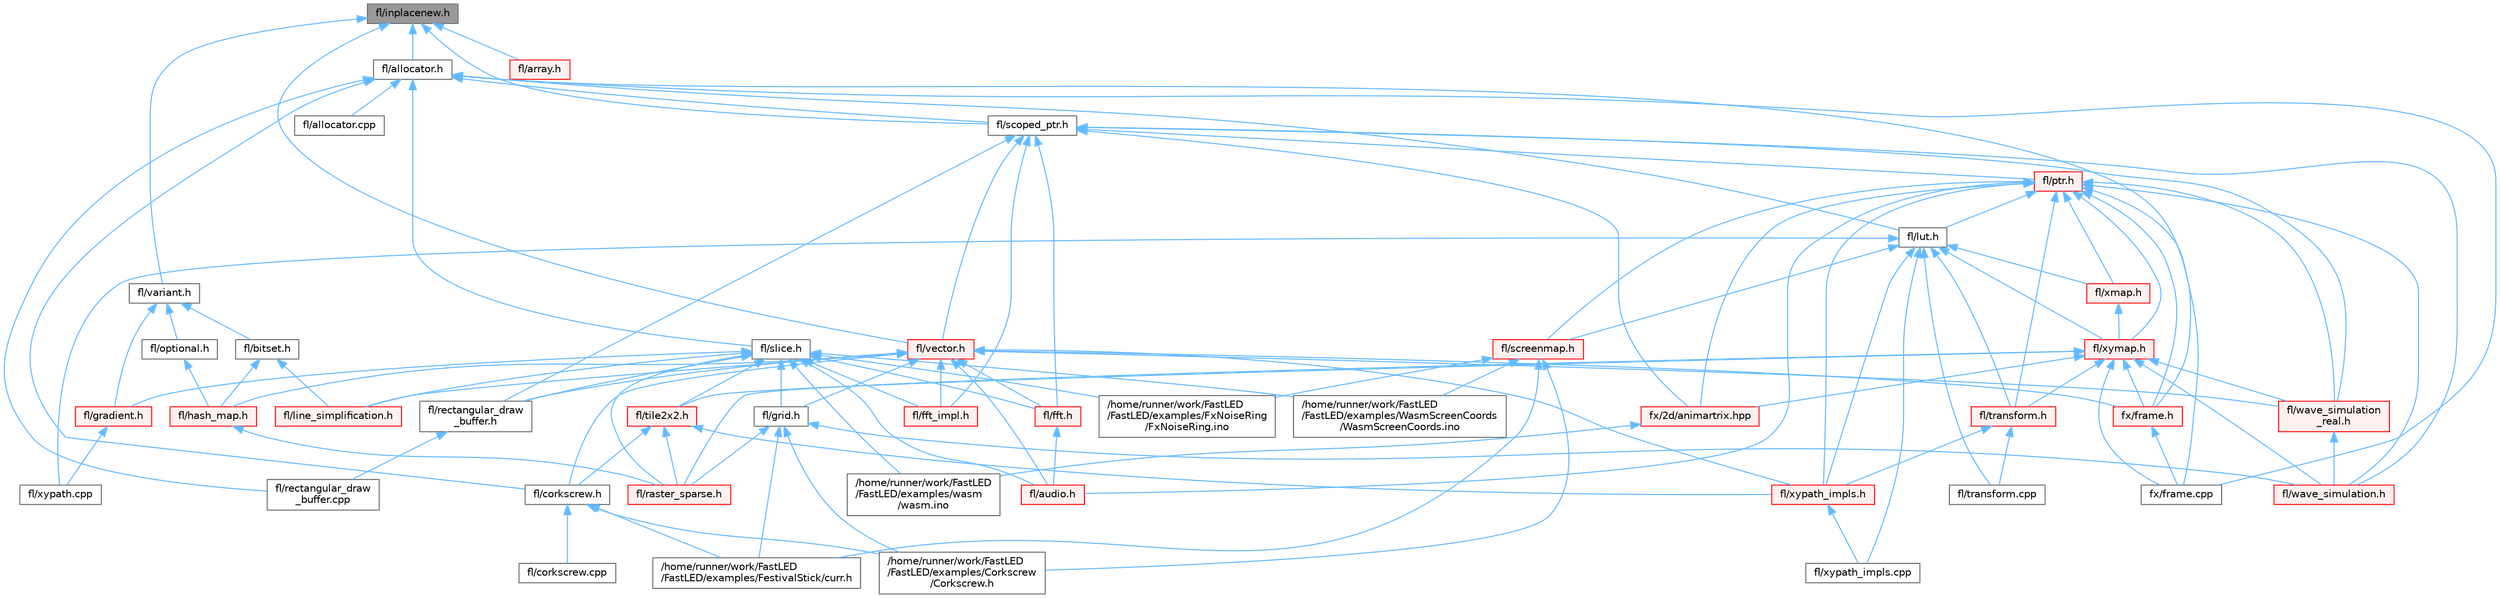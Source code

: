 digraph "fl/inplacenew.h"
{
 // INTERACTIVE_SVG=YES
 // LATEX_PDF_SIZE
  bgcolor="transparent";
  edge [fontname=Helvetica,fontsize=10,labelfontname=Helvetica,labelfontsize=10];
  node [fontname=Helvetica,fontsize=10,shape=box,height=0.2,width=0.4];
  Node1 [id="Node000001",label="fl/inplacenew.h",height=0.2,width=0.4,color="gray40", fillcolor="grey60", style="filled", fontcolor="black",tooltip=" "];
  Node1 -> Node2 [id="edge1_Node000001_Node000002",dir="back",color="steelblue1",style="solid",tooltip=" "];
  Node2 [id="Node000002",label="fl/allocator.h",height=0.2,width=0.4,color="grey40", fillcolor="white", style="filled",URL="$da/da9/allocator_8h.html",tooltip=" "];
  Node2 -> Node3 [id="edge2_Node000002_Node000003",dir="back",color="steelblue1",style="solid",tooltip=" "];
  Node3 [id="Node000003",label="fl/allocator.cpp",height=0.2,width=0.4,color="grey40", fillcolor="white", style="filled",URL="$d6/d89/allocator_8cpp.html",tooltip=" "];
  Node2 -> Node4 [id="edge3_Node000002_Node000004",dir="back",color="steelblue1",style="solid",tooltip=" "];
  Node4 [id="Node000004",label="fl/corkscrew.h",height=0.2,width=0.4,color="grey40", fillcolor="white", style="filled",URL="$d1/dd4/src_2fl_2corkscrew_8h.html",tooltip="Corkscrew projection utilities."];
  Node4 -> Node5 [id="edge4_Node000004_Node000005",dir="back",color="steelblue1",style="solid",tooltip=" "];
  Node5 [id="Node000005",label="/home/runner/work/FastLED\l/FastLED/examples/Corkscrew\l/Corkscrew.h",height=0.2,width=0.4,color="grey40", fillcolor="white", style="filled",URL="$df/d40/examples_2_corkscrew_2corkscrew_8h.html",tooltip=" "];
  Node4 -> Node6 [id="edge5_Node000004_Node000006",dir="back",color="steelblue1",style="solid",tooltip=" "];
  Node6 [id="Node000006",label="/home/runner/work/FastLED\l/FastLED/examples/FestivalStick/curr.h",height=0.2,width=0.4,color="grey40", fillcolor="white", style="filled",URL="$d4/d06/curr_8h.html",tooltip=" "];
  Node4 -> Node7 [id="edge6_Node000004_Node000007",dir="back",color="steelblue1",style="solid",tooltip=" "];
  Node7 [id="Node000007",label="fl/corkscrew.cpp",height=0.2,width=0.4,color="grey40", fillcolor="white", style="filled",URL="$d3/d9b/corkscrew_8cpp.html",tooltip=" "];
  Node2 -> Node8 [id="edge7_Node000002_Node000008",dir="back",color="steelblue1",style="solid",tooltip=" "];
  Node8 [id="Node000008",label="fl/lut.h",height=0.2,width=0.4,color="grey40", fillcolor="white", style="filled",URL="$db/d54/lut_8h.html",tooltip=" "];
  Node8 -> Node9 [id="edge8_Node000008_Node000009",dir="back",color="steelblue1",style="solid",tooltip=" "];
  Node9 [id="Node000009",label="fl/screenmap.h",height=0.2,width=0.4,color="red", fillcolor="#FFF0F0", style="filled",URL="$d7/d97/screenmap_8h.html",tooltip=" "];
  Node9 -> Node5 [id="edge9_Node000009_Node000005",dir="back",color="steelblue1",style="solid",tooltip=" "];
  Node9 -> Node6 [id="edge10_Node000009_Node000006",dir="back",color="steelblue1",style="solid",tooltip=" "];
  Node9 -> Node16 [id="edge11_Node000009_Node000016",dir="back",color="steelblue1",style="solid",tooltip=" "];
  Node16 [id="Node000016",label="/home/runner/work/FastLED\l/FastLED/examples/FxNoiseRing\l/FxNoiseRing.ino",height=0.2,width=0.4,color="grey40", fillcolor="white", style="filled",URL="$d3/dac/_fx_noise_ring_8ino.html",tooltip=" "];
  Node9 -> Node21 [id="edge12_Node000009_Node000021",dir="back",color="steelblue1",style="solid",tooltip=" "];
  Node21 [id="Node000021",label="/home/runner/work/FastLED\l/FastLED/examples/WasmScreenCoords\l/WasmScreenCoords.ino",height=0.2,width=0.4,color="grey40", fillcolor="white", style="filled",URL="$dc/d4d/_wasm_screen_coords_8ino.html",tooltip="Simple test for screen coordinates in the web compiled version of FastLED."];
  Node8 -> Node163 [id="edge13_Node000008_Node000163",dir="back",color="steelblue1",style="solid",tooltip=" "];
  Node163 [id="Node000163",label="fl/transform.cpp",height=0.2,width=0.4,color="grey40", fillcolor="white", style="filled",URL="$d8/d8c/transform_8cpp.html",tooltip=" "];
  Node8 -> Node164 [id="edge14_Node000008_Node000164",dir="back",color="steelblue1",style="solid",tooltip=" "];
  Node164 [id="Node000164",label="fl/transform.h",height=0.2,width=0.4,color="red", fillcolor="#FFF0F0", style="filled",URL="$d2/d80/transform_8h.html",tooltip=" "];
  Node164 -> Node163 [id="edge15_Node000164_Node000163",dir="back",color="steelblue1",style="solid",tooltip=" "];
  Node164 -> Node172 [id="edge16_Node000164_Node000172",dir="back",color="steelblue1",style="solid",tooltip=" "];
  Node172 [id="Node000172",label="fl/xypath_impls.h",height=0.2,width=0.4,color="red", fillcolor="#FFF0F0", style="filled",URL="$d8/d5f/xypath__impls_8h.html",tooltip=" "];
  Node172 -> Node173 [id="edge17_Node000172_Node000173",dir="back",color="steelblue1",style="solid",tooltip=" "];
  Node173 [id="Node000173",label="fl/xypath_impls.cpp",height=0.2,width=0.4,color="grey40", fillcolor="white", style="filled",URL="$d4/db1/xypath__impls_8cpp.html",tooltip=" "];
  Node8 -> Node175 [id="edge18_Node000008_Node000175",dir="back",color="steelblue1",style="solid",tooltip=" "];
  Node175 [id="Node000175",label="fl/xmap.h",height=0.2,width=0.4,color="red", fillcolor="#FFF0F0", style="filled",URL="$dd/dcc/xmap_8h.html",tooltip=" "];
  Node175 -> Node177 [id="edge19_Node000175_Node000177",dir="back",color="steelblue1",style="solid",tooltip=" "];
  Node177 [id="Node000177",label="fl/xymap.h",height=0.2,width=0.4,color="red", fillcolor="#FFF0F0", style="filled",URL="$da/d61/xymap_8h.html",tooltip=" "];
  Node177 -> Node191 [id="edge20_Node000177_Node000191",dir="back",color="steelblue1",style="solid",tooltip=" "];
  Node191 [id="Node000191",label="fl/raster_sparse.h",height=0.2,width=0.4,color="red", fillcolor="#FFF0F0", style="filled",URL="$d4/df9/raster__sparse_8h.html",tooltip=" "];
  Node177 -> Node194 [id="edge21_Node000177_Node000194",dir="back",color="steelblue1",style="solid",tooltip=" "];
  Node194 [id="Node000194",label="fl/tile2x2.h",height=0.2,width=0.4,color="red", fillcolor="#FFF0F0", style="filled",URL="$d2/db4/tile2x2_8h.html",tooltip=" "];
  Node194 -> Node4 [id="edge22_Node000194_Node000004",dir="back",color="steelblue1",style="solid",tooltip=" "];
  Node194 -> Node191 [id="edge23_Node000194_Node000191",dir="back",color="steelblue1",style="solid",tooltip=" "];
  Node194 -> Node172 [id="edge24_Node000194_Node000172",dir="back",color="steelblue1",style="solid",tooltip=" "];
  Node177 -> Node164 [id="edge25_Node000177_Node000164",dir="back",color="steelblue1",style="solid",tooltip=" "];
  Node177 -> Node201 [id="edge26_Node000177_Node000201",dir="back",color="steelblue1",style="solid",tooltip=" "];
  Node201 [id="Node000201",label="fl/wave_simulation.h",height=0.2,width=0.4,color="red", fillcolor="#FFF0F0", style="filled",URL="$dc/d36/wave__simulation_8h.html",tooltip=" "];
  Node177 -> Node203 [id="edge27_Node000177_Node000203",dir="back",color="steelblue1",style="solid",tooltip=" "];
  Node203 [id="Node000203",label="fl/wave_simulation\l_real.h",height=0.2,width=0.4,color="red", fillcolor="#FFF0F0", style="filled",URL="$dd/d8e/wave__simulation__real_8h.html",tooltip=" "];
  Node203 -> Node201 [id="edge28_Node000203_Node000201",dir="back",color="steelblue1",style="solid",tooltip=" "];
  Node177 -> Node138 [id="edge29_Node000177_Node000138",dir="back",color="steelblue1",style="solid",tooltip=" "];
  Node138 [id="Node000138",label="fx/2d/animartrix.hpp",height=0.2,width=0.4,color="red", fillcolor="#FFF0F0", style="filled",URL="$d3/dc3/animartrix_8hpp.html",tooltip=" "];
  Node138 -> Node95 [id="edge30_Node000138_Node000095",dir="back",color="steelblue1",style="solid",tooltip=" "];
  Node95 [id="Node000095",label="/home/runner/work/FastLED\l/FastLED/examples/wasm\l/wasm.ino",height=0.2,width=0.4,color="grey40", fillcolor="white", style="filled",URL="$d7/dd3/wasm_8ino.html",tooltip="Demonstrates an advanced ino file with multiple effects and UI elements."];
  Node177 -> Node206 [id="edge31_Node000177_Node000206",dir="back",color="steelblue1",style="solid",tooltip=" "];
  Node206 [id="Node000206",label="fx/frame.cpp",height=0.2,width=0.4,color="grey40", fillcolor="white", style="filled",URL="$da/d14/frame_8cpp.html",tooltip=" "];
  Node177 -> Node207 [id="edge32_Node000177_Node000207",dir="back",color="steelblue1",style="solid",tooltip=" "];
  Node207 [id="Node000207",label="fx/frame.h",height=0.2,width=0.4,color="red", fillcolor="#FFF0F0", style="filled",URL="$df/d7d/frame_8h.html",tooltip=" "];
  Node207 -> Node206 [id="edge33_Node000207_Node000206",dir="back",color="steelblue1",style="solid",tooltip=" "];
  Node8 -> Node177 [id="edge34_Node000008_Node000177",dir="back",color="steelblue1",style="solid",tooltip=" "];
  Node8 -> Node170 [id="edge35_Node000008_Node000170",dir="back",color="steelblue1",style="solid",tooltip=" "];
  Node170 [id="Node000170",label="fl/xypath.cpp",height=0.2,width=0.4,color="grey40", fillcolor="white", style="filled",URL="$d4/d78/xypath_8cpp.html",tooltip=" "];
  Node8 -> Node173 [id="edge36_Node000008_Node000173",dir="back",color="steelblue1",style="solid",tooltip=" "];
  Node8 -> Node172 [id="edge37_Node000008_Node000172",dir="back",color="steelblue1",style="solid",tooltip=" "];
  Node2 -> Node221 [id="edge38_Node000002_Node000221",dir="back",color="steelblue1",style="solid",tooltip=" "];
  Node221 [id="Node000221",label="fl/rectangular_draw\l_buffer.cpp",height=0.2,width=0.4,color="grey40", fillcolor="white", style="filled",URL="$d3/d8d/rectangular__draw__buffer_8cpp.html",tooltip=" "];
  Node2 -> Node222 [id="edge39_Node000002_Node000222",dir="back",color="steelblue1",style="solid",tooltip=" "];
  Node222 [id="Node000222",label="fl/scoped_ptr.h",height=0.2,width=0.4,color="grey40", fillcolor="white", style="filled",URL="$d0/d44/scoped__ptr_8h.html",tooltip=" "];
  Node222 -> Node223 [id="edge40_Node000222_Node000223",dir="back",color="steelblue1",style="solid",tooltip=" "];
  Node223 [id="Node000223",label="fl/fft.h",height=0.2,width=0.4,color="red", fillcolor="#FFF0F0", style="filled",URL="$d7/d76/fft_8h.html",tooltip=" "];
  Node223 -> Node224 [id="edge41_Node000223_Node000224",dir="back",color="steelblue1",style="solid",tooltip=" "];
  Node224 [id="Node000224",label="fl/audio.h",height=0.2,width=0.4,color="red", fillcolor="#FFF0F0", style="filled",URL="$da/d09/audio_8h.html",tooltip=" "];
  Node222 -> Node228 [id="edge42_Node000222_Node000228",dir="back",color="steelblue1",style="solid",tooltip=" "];
  Node228 [id="Node000228",label="fl/fft_impl.h",height=0.2,width=0.4,color="red", fillcolor="#FFF0F0", style="filled",URL="$df/d73/fft__impl_8h.html",tooltip=" "];
  Node222 -> Node229 [id="edge43_Node000222_Node000229",dir="back",color="steelblue1",style="solid",tooltip=" "];
  Node229 [id="Node000229",label="fl/ptr.h",height=0.2,width=0.4,color="red", fillcolor="#FFF0F0", style="filled",URL="$dd/d98/ptr_8h.html",tooltip=" "];
  Node229 -> Node224 [id="edge44_Node000229_Node000224",dir="back",color="steelblue1",style="solid",tooltip=" "];
  Node229 -> Node8 [id="edge45_Node000229_Node000008",dir="back",color="steelblue1",style="solid",tooltip=" "];
  Node229 -> Node9 [id="edge46_Node000229_Node000009",dir="back",color="steelblue1",style="solid",tooltip=" "];
  Node229 -> Node164 [id="edge47_Node000229_Node000164",dir="back",color="steelblue1",style="solid",tooltip=" "];
  Node229 -> Node201 [id="edge48_Node000229_Node000201",dir="back",color="steelblue1",style="solid",tooltip=" "];
  Node229 -> Node203 [id="edge49_Node000229_Node000203",dir="back",color="steelblue1",style="solid",tooltip=" "];
  Node229 -> Node175 [id="edge50_Node000229_Node000175",dir="back",color="steelblue1",style="solid",tooltip=" "];
  Node229 -> Node177 [id="edge51_Node000229_Node000177",dir="back",color="steelblue1",style="solid",tooltip=" "];
  Node229 -> Node172 [id="edge52_Node000229_Node000172",dir="back",color="steelblue1",style="solid",tooltip=" "];
  Node229 -> Node138 [id="edge53_Node000229_Node000138",dir="back",color="steelblue1",style="solid",tooltip=" "];
  Node229 -> Node206 [id="edge54_Node000229_Node000206",dir="back",color="steelblue1",style="solid",tooltip=" "];
  Node229 -> Node207 [id="edge55_Node000229_Node000207",dir="back",color="steelblue1",style="solid",tooltip=" "];
  Node222 -> Node246 [id="edge56_Node000222_Node000246",dir="back",color="steelblue1",style="solid",tooltip=" "];
  Node246 [id="Node000246",label="fl/rectangular_draw\l_buffer.h",height=0.2,width=0.4,color="grey40", fillcolor="white", style="filled",URL="$d9/df3/rectangular__draw__buffer_8h.html",tooltip=" "];
  Node246 -> Node221 [id="edge57_Node000246_Node000221",dir="back",color="steelblue1",style="solid",tooltip=" "];
  Node222 -> Node238 [id="edge58_Node000222_Node000238",dir="back",color="steelblue1",style="solid",tooltip=" "];
  Node238 [id="Node000238",label="fl/vector.h",height=0.2,width=0.4,color="red", fillcolor="#FFF0F0", style="filled",URL="$d6/d68/vector_8h.html",tooltip=" "];
  Node238 -> Node224 [id="edge59_Node000238_Node000224",dir="back",color="steelblue1",style="solid",tooltip=" "];
  Node238 -> Node4 [id="edge60_Node000238_Node000004",dir="back",color="steelblue1",style="solid",tooltip=" "];
  Node238 -> Node223 [id="edge61_Node000238_Node000223",dir="back",color="steelblue1",style="solid",tooltip=" "];
  Node238 -> Node228 [id="edge62_Node000238_Node000228",dir="back",color="steelblue1",style="solid",tooltip=" "];
  Node238 -> Node239 [id="edge63_Node000238_Node000239",dir="back",color="steelblue1",style="solid",tooltip=" "];
  Node239 [id="Node000239",label="fl/grid.h",height=0.2,width=0.4,color="grey40", fillcolor="white", style="filled",URL="$da/d15/grid_8h.html",tooltip=" "];
  Node239 -> Node5 [id="edge64_Node000239_Node000005",dir="back",color="steelblue1",style="solid",tooltip=" "];
  Node239 -> Node6 [id="edge65_Node000239_Node000006",dir="back",color="steelblue1",style="solid",tooltip=" "];
  Node239 -> Node191 [id="edge66_Node000239_Node000191",dir="back",color="steelblue1",style="solid",tooltip=" "];
  Node239 -> Node201 [id="edge67_Node000239_Node000201",dir="back",color="steelblue1",style="solid",tooltip=" "];
  Node238 -> Node240 [id="edge68_Node000238_Node000240",dir="back",color="steelblue1",style="solid",tooltip=" "];
  Node240 [id="Node000240",label="fl/hash_map.h",height=0.2,width=0.4,color="red", fillcolor="#FFF0F0", style="filled",URL="$d6/d13/hash__map_8h.html",tooltip=" "];
  Node240 -> Node191 [id="edge69_Node000240_Node000191",dir="back",color="steelblue1",style="solid",tooltip=" "];
  Node238 -> Node243 [id="edge70_Node000238_Node000243",dir="back",color="steelblue1",style="solid",tooltip=" "];
  Node243 [id="Node000243",label="fl/line_simplification.h",height=0.2,width=0.4,color="red", fillcolor="#FFF0F0", style="filled",URL="$d8/da7/line__simplification_8h.html",tooltip=" "];
  Node238 -> Node246 [id="edge71_Node000238_Node000246",dir="back",color="steelblue1",style="solid",tooltip=" "];
  Node238 -> Node203 [id="edge72_Node000238_Node000203",dir="back",color="steelblue1",style="solid",tooltip=" "];
  Node238 -> Node172 [id="edge73_Node000238_Node000172",dir="back",color="steelblue1",style="solid",tooltip=" "];
  Node238 -> Node207 [id="edge74_Node000238_Node000207",dir="back",color="steelblue1",style="solid",tooltip=" "];
  Node222 -> Node201 [id="edge75_Node000222_Node000201",dir="back",color="steelblue1",style="solid",tooltip=" "];
  Node222 -> Node203 [id="edge76_Node000222_Node000203",dir="back",color="steelblue1",style="solid",tooltip=" "];
  Node222 -> Node138 [id="edge77_Node000222_Node000138",dir="back",color="steelblue1",style="solid",tooltip=" "];
  Node2 -> Node281 [id="edge78_Node000002_Node000281",dir="back",color="steelblue1",style="solid",tooltip=" "];
  Node281 [id="Node000281",label="fl/slice.h",height=0.2,width=0.4,color="grey40", fillcolor="white", style="filled",URL="$d0/d48/slice_8h.html",tooltip=" "];
  Node281 -> Node16 [id="edge79_Node000281_Node000016",dir="back",color="steelblue1",style="solid",tooltip=" "];
  Node281 -> Node21 [id="edge80_Node000281_Node000021",dir="back",color="steelblue1",style="solid",tooltip=" "];
  Node281 -> Node95 [id="edge81_Node000281_Node000095",dir="back",color="steelblue1",style="solid",tooltip=" "];
  Node281 -> Node224 [id="edge82_Node000281_Node000224",dir="back",color="steelblue1",style="solid",tooltip=" "];
  Node281 -> Node223 [id="edge83_Node000281_Node000223",dir="back",color="steelblue1",style="solid",tooltip=" "];
  Node281 -> Node228 [id="edge84_Node000281_Node000228",dir="back",color="steelblue1",style="solid",tooltip=" "];
  Node281 -> Node183 [id="edge85_Node000281_Node000183",dir="back",color="steelblue1",style="solid",tooltip=" "];
  Node183 [id="Node000183",label="fl/gradient.h",height=0.2,width=0.4,color="red", fillcolor="#FFF0F0", style="filled",URL="$db/dfe/gradient_8h.html",tooltip=" "];
  Node183 -> Node170 [id="edge86_Node000183_Node000170",dir="back",color="steelblue1",style="solid",tooltip=" "];
  Node281 -> Node239 [id="edge87_Node000281_Node000239",dir="back",color="steelblue1",style="solid",tooltip=" "];
  Node281 -> Node243 [id="edge88_Node000281_Node000243",dir="back",color="steelblue1",style="solid",tooltip=" "];
  Node281 -> Node191 [id="edge89_Node000281_Node000191",dir="back",color="steelblue1",style="solid",tooltip=" "];
  Node281 -> Node246 [id="edge90_Node000281_Node000246",dir="back",color="steelblue1",style="solid",tooltip=" "];
  Node281 -> Node194 [id="edge91_Node000281_Node000194",dir="back",color="steelblue1",style="solid",tooltip=" "];
  Node2 -> Node206 [id="edge92_Node000002_Node000206",dir="back",color="steelblue1",style="solid",tooltip=" "];
  Node2 -> Node207 [id="edge93_Node000002_Node000207",dir="back",color="steelblue1",style="solid",tooltip=" "];
  Node1 -> Node255 [id="edge94_Node000001_Node000255",dir="back",color="steelblue1",style="solid",tooltip=" "];
  Node255 [id="Node000255",label="fl/array.h",height=0.2,width=0.4,color="red", fillcolor="#FFF0F0", style="filled",URL="$db/d63/array_8h.html",tooltip=" "];
  Node1 -> Node222 [id="edge95_Node000001_Node000222",dir="back",color="steelblue1",style="solid",tooltip=" "];
  Node1 -> Node282 [id="edge96_Node000001_Node000282",dir="back",color="steelblue1",style="solid",tooltip=" "];
  Node282 [id="Node000282",label="fl/variant.h",height=0.2,width=0.4,color="grey40", fillcolor="white", style="filled",URL="$d6/d10/variant_8h.html",tooltip=" "];
  Node282 -> Node257 [id="edge97_Node000282_Node000257",dir="back",color="steelblue1",style="solid",tooltip=" "];
  Node257 [id="Node000257",label="fl/bitset.h",height=0.2,width=0.4,color="grey40", fillcolor="white", style="filled",URL="$d1/d69/bitset_8h.html",tooltip=" "];
  Node257 -> Node240 [id="edge98_Node000257_Node000240",dir="back",color="steelblue1",style="solid",tooltip=" "];
  Node257 -> Node243 [id="edge99_Node000257_Node000243",dir="back",color="steelblue1",style="solid",tooltip=" "];
  Node282 -> Node183 [id="edge100_Node000282_Node000183",dir="back",color="steelblue1",style="solid",tooltip=" "];
  Node282 -> Node283 [id="edge101_Node000282_Node000283",dir="back",color="steelblue1",style="solid",tooltip=" "];
  Node283 [id="Node000283",label="fl/optional.h",height=0.2,width=0.4,color="grey40", fillcolor="white", style="filled",URL="$dc/d62/optional_8h.html",tooltip=" "];
  Node283 -> Node240 [id="edge102_Node000283_Node000240",dir="back",color="steelblue1",style="solid",tooltip=" "];
  Node1 -> Node238 [id="edge103_Node000001_Node000238",dir="back",color="steelblue1",style="solid",tooltip=" "];
}
